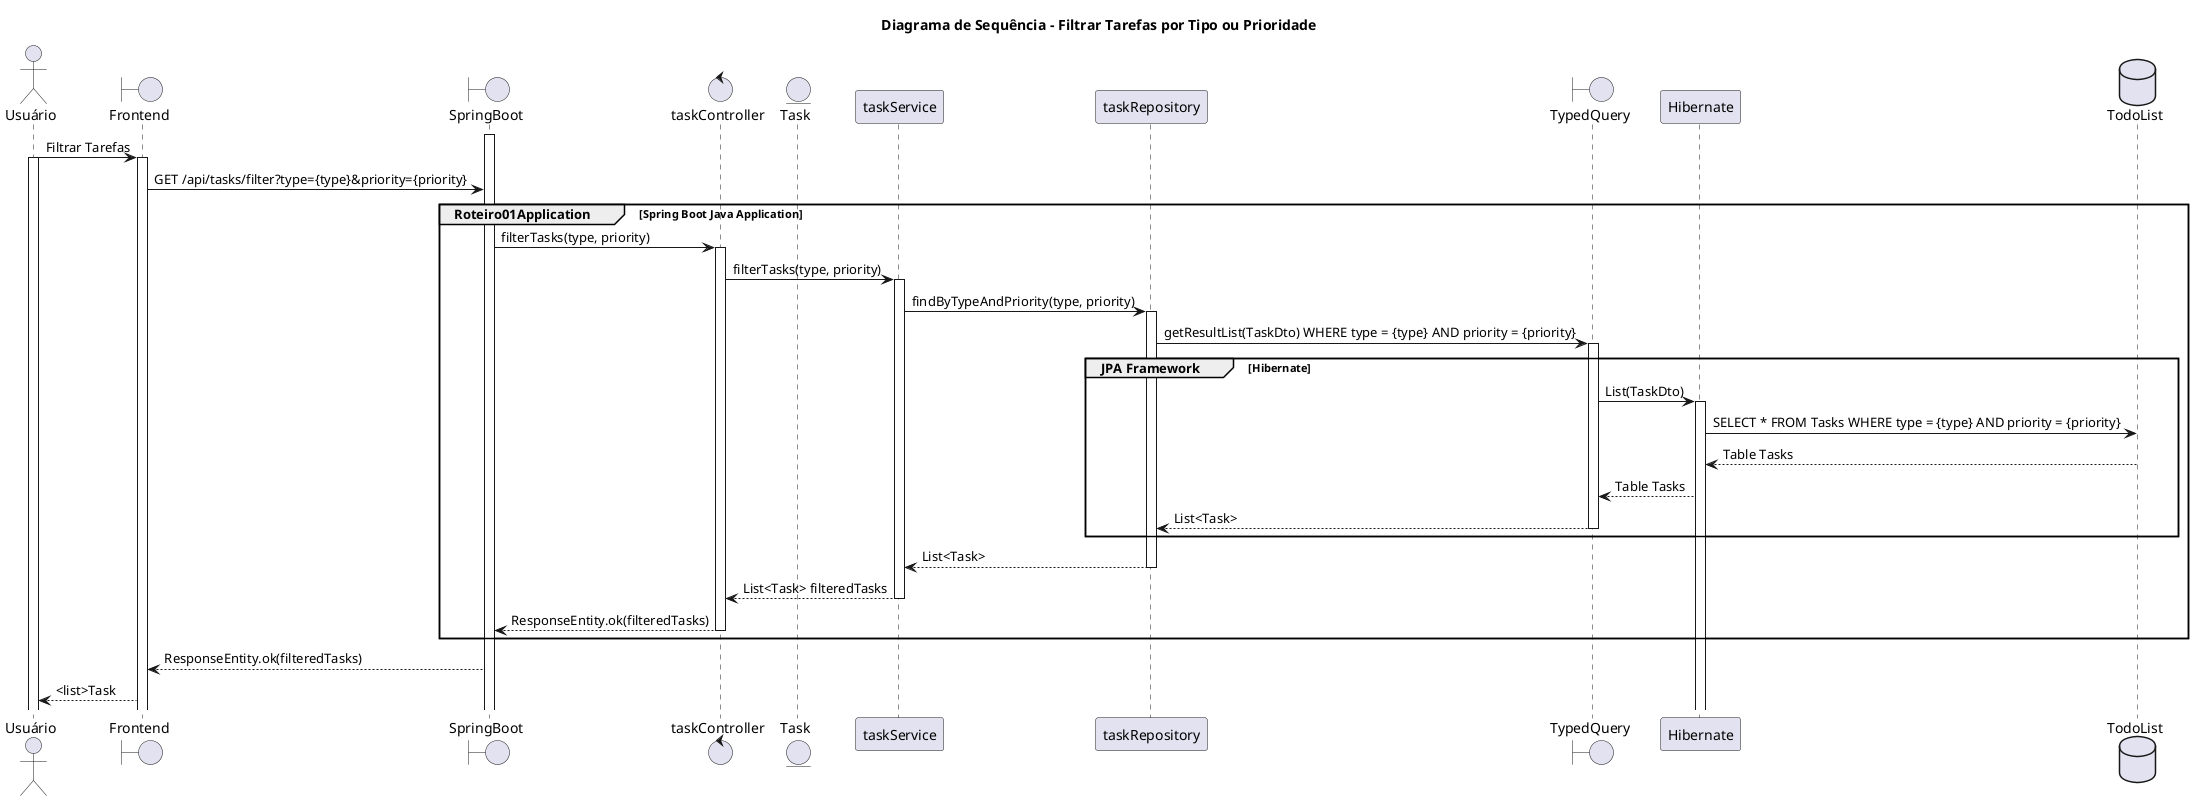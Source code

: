 @startuml
title Diagrama de Sequência - Filtrar Tarefas por Tipo ou Prioridade
actor Usuário
Boundary Frontend
Boundary SpringBoot
Control taskController
Entity Task
Participant taskService
Participant taskRepository
Boundary TypedQuery
Participant Hibernate
Database TodoList

activate SpringBoot
Usuário -> Frontend: Filtrar Tarefas
activate Usuário
activate Frontend
Frontend -> SpringBoot: GET /api/tasks/filter?type={type}&priority={priority}
group Roteiro01Application [Spring Boot Java Application]
SpringBoot -> taskController: filterTasks(type, priority)
activate taskController
taskController -> taskService: filterTasks(type, priority)
activate taskService
taskService -> taskRepository: findByTypeAndPriority(type, priority)
activate taskRepository
taskRepository -> TypedQuery: getResultList(TaskDto) WHERE type = {type} AND priority = {priority}
group JPA Framework [Hibernate]
activate TypedQuery
TypedQuery -> Hibernate: List(TaskDto)
activate Hibernate
Hibernate -> TodoList: SELECT * FROM Tasks WHERE type = {type} AND priority = {priority}
TodoList --> Hibernate: Table Tasks
Hibernate --> TypedQuery: Table Tasks
TypedQuery --> taskRepository: List<Task>
deactivate TypedQuery
end
taskRepository --> taskService: List<Task>
deactivate taskRepository
taskService --> taskController: List<Task> filteredTasks
deactivate taskService
taskController --> SpringBoot: ResponseEntity.ok(filteredTasks)
deactivate taskController
end
SpringBoot --> Frontend: ResponseEntity.ok(filteredTasks)
Frontend --> Usuário: <list>Task
@enduml
